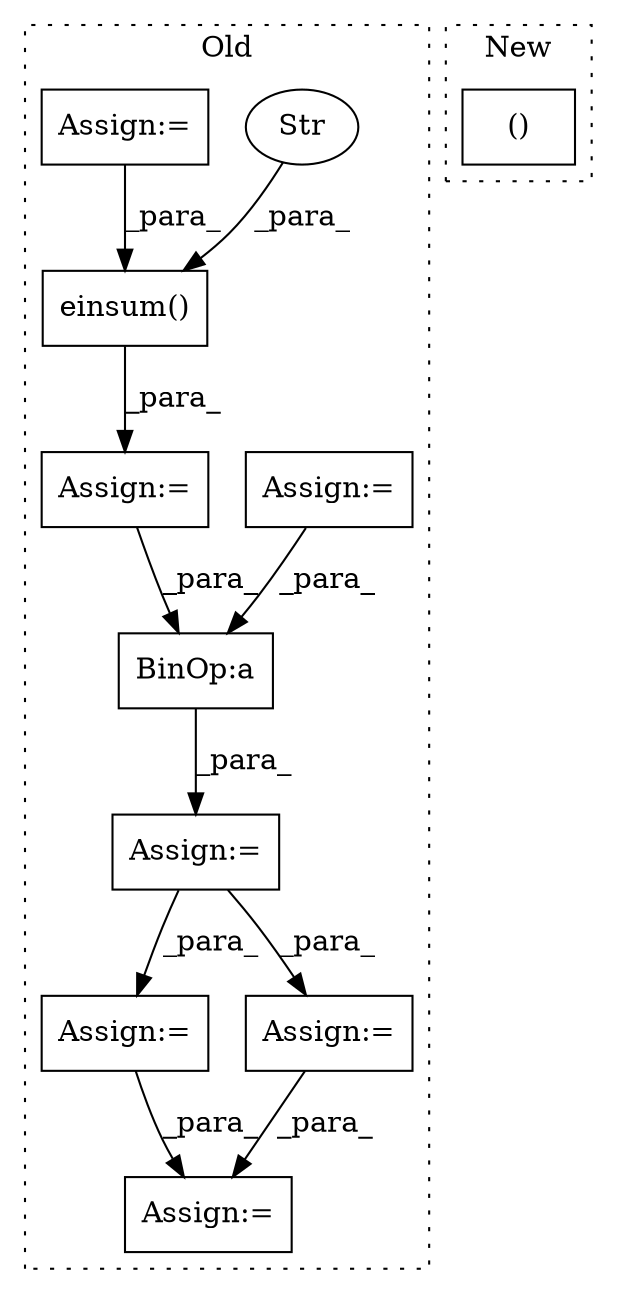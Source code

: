 digraph G {
subgraph cluster0 {
1 [label="einsum()" a="75" s="2271,2307" l="13,1" shape="box"];
3 [label="Str" a="66" s="2284" l="13" shape="ellipse"];
4 [label="Assign:=" a="68" s="2268" l="3" shape="box"];
5 [label="BinOp:a" a="82" s="2373" l="2" shape="box"];
6 [label="Assign:=" a="68" s="2224" l="3" shape="box"];
7 [label="Assign:=" a="68" s="2516" l="3" shape="box"];
8 [label="Assign:=" a="68" s="2121" l="3" shape="box"];
9 [label="Assign:=" a="68" s="2535" l="3" shape="box"];
10 [label="Assign:=" a="68" s="2369" l="3" shape="box"];
11 [label="Assign:=" a="68" s="2670" l="3" shape="box"];
label = "Old";
style="dotted";
}
subgraph cluster1 {
2 [label="()" a="54" s="2980" l="9" shape="box"];
label = "New";
style="dotted";
}
1 -> 4 [label="_para_"];
3 -> 1 [label="_para_"];
4 -> 5 [label="_para_"];
5 -> 10 [label="_para_"];
6 -> 5 [label="_para_"];
7 -> 11 [label="_para_"];
8 -> 1 [label="_para_"];
9 -> 11 [label="_para_"];
10 -> 9 [label="_para_"];
10 -> 7 [label="_para_"];
}